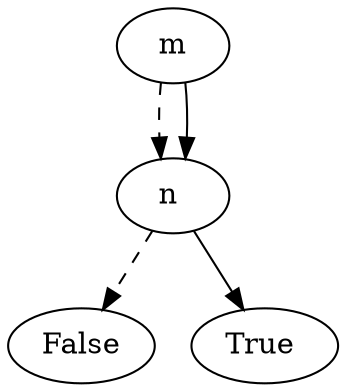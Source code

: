 digraph{2203763186480[label=m]2203763194800[label="n"]
2203763186480 -> 2203763194800[style=dashed label="" fontcolor = gray]
2203763191280[label="False"]
2203763194800 -> 2203763191280[style=dashed label="" fontcolor = gray]
2203763193040[label="True "]
2203763194800 -> 2203763193040 [label="" fontcolor = gray]
2203763194800[label="n "]
2203763186480 -> 2203763194800 [label="" fontcolor = gray]
}